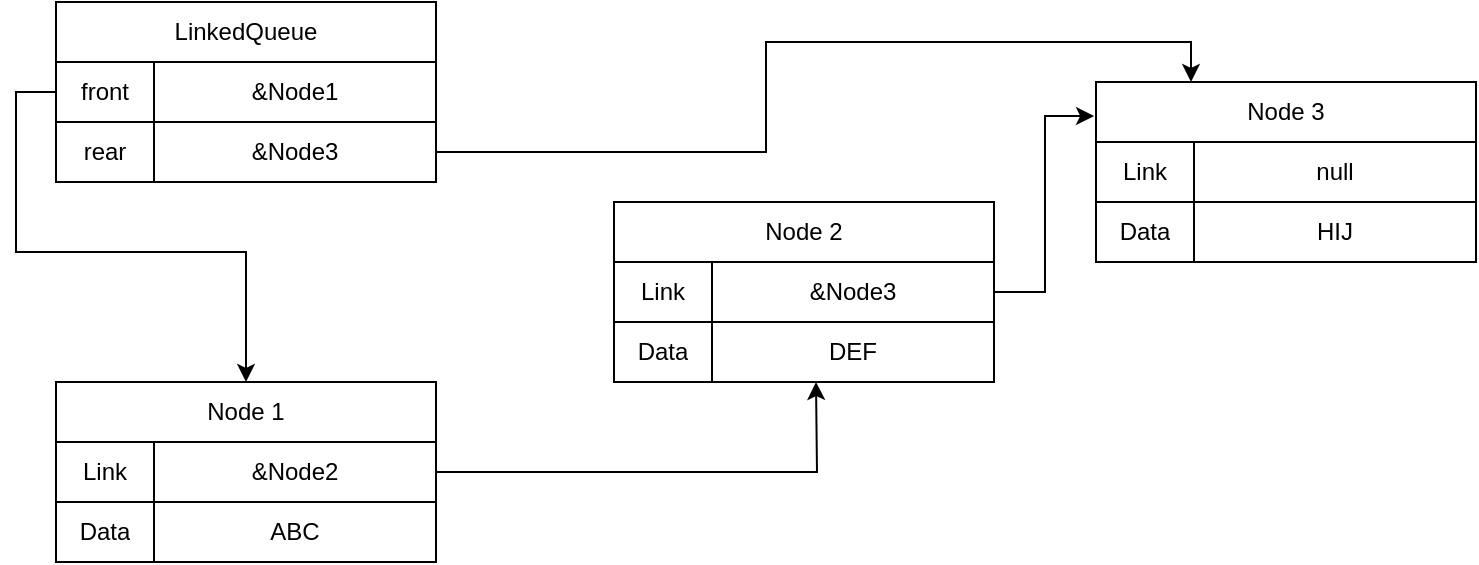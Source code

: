 <mxfile version="14.6.0" type="device"><diagram id="C5RBs43oDa-KdzZeNtuy" name="Page-1"><mxGraphModel dx="1422" dy="794" grid="1" gridSize="10" guides="1" tooltips="1" connect="1" arrows="1" fold="1" page="1" pageScale="1" pageWidth="827" pageHeight="1169" math="0" shadow="0"><root><mxCell id="WIyWlLk6GJQsqaUBKTNV-0"/><mxCell id="WIyWlLk6GJQsqaUBKTNV-1" parent="WIyWlLk6GJQsqaUBKTNV-0"/><mxCell id="pLvoLPzsbz6FdfaWbW-P-25" value="Node 1" style="shape=table;html=1;whiteSpace=wrap;startSize=30;container=1;collapsible=0;childLayout=tableLayout;" vertex="1" parent="WIyWlLk6GJQsqaUBKTNV-1"><mxGeometry x="40" y="230" width="190" height="90" as="geometry"/></mxCell><mxCell id="pLvoLPzsbz6FdfaWbW-P-29" value="" style="shape=partialRectangle;html=1;whiteSpace=wrap;collapsible=0;dropTarget=0;pointerEvents=0;fillColor=none;top=0;left=0;bottom=0;right=0;points=[[0,0.5],[1,0.5]];portConstraint=eastwest;" vertex="1" parent="pLvoLPzsbz6FdfaWbW-P-25"><mxGeometry y="30" width="190" height="30" as="geometry"/></mxCell><mxCell id="pLvoLPzsbz6FdfaWbW-P-30" value="Link" style="shape=partialRectangle;html=1;whiteSpace=wrap;connectable=0;overflow=hidden;fillColor=none;top=0;left=0;bottom=0;right=0;" vertex="1" parent="pLvoLPzsbz6FdfaWbW-P-29"><mxGeometry width="49" height="30" as="geometry"/></mxCell><mxCell id="pLvoLPzsbz6FdfaWbW-P-31" value="&lt;span&gt;&amp;amp;Node2&lt;/span&gt;" style="shape=partialRectangle;html=1;whiteSpace=wrap;connectable=0;overflow=hidden;fillColor=none;top=0;left=0;bottom=0;right=0;" vertex="1" parent="pLvoLPzsbz6FdfaWbW-P-29"><mxGeometry x="49" width="141" height="30" as="geometry"/></mxCell><mxCell id="pLvoLPzsbz6FdfaWbW-P-32" value="" style="shape=partialRectangle;html=1;whiteSpace=wrap;collapsible=0;dropTarget=0;pointerEvents=0;fillColor=none;top=0;left=0;bottom=0;right=0;points=[[0,0.5],[1,0.5]];portConstraint=eastwest;" vertex="1" parent="pLvoLPzsbz6FdfaWbW-P-25"><mxGeometry y="60" width="190" height="30" as="geometry"/></mxCell><mxCell id="pLvoLPzsbz6FdfaWbW-P-33" value="Data" style="shape=partialRectangle;html=1;whiteSpace=wrap;connectable=0;overflow=hidden;fillColor=none;top=0;left=0;bottom=0;right=0;" vertex="1" parent="pLvoLPzsbz6FdfaWbW-P-32"><mxGeometry width="49" height="30" as="geometry"/></mxCell><mxCell id="pLvoLPzsbz6FdfaWbW-P-34" value="ABC" style="shape=partialRectangle;html=1;whiteSpace=wrap;connectable=0;overflow=hidden;fillColor=none;top=0;left=0;bottom=0;right=0;" vertex="1" parent="pLvoLPzsbz6FdfaWbW-P-32"><mxGeometry x="49" width="141" height="30" as="geometry"/></mxCell><mxCell id="pLvoLPzsbz6FdfaWbW-P-47" value="LinkedQueue" style="shape=table;html=1;whiteSpace=wrap;startSize=30;container=1;collapsible=0;childLayout=tableLayout;" vertex="1" parent="WIyWlLk6GJQsqaUBKTNV-1"><mxGeometry x="40" y="40" width="190" height="90" as="geometry"/></mxCell><mxCell id="pLvoLPzsbz6FdfaWbW-P-48" value="" style="shape=partialRectangle;html=1;whiteSpace=wrap;collapsible=0;dropTarget=0;pointerEvents=0;fillColor=none;top=0;left=0;bottom=0;right=0;points=[[0,0.5],[1,0.5]];portConstraint=eastwest;" vertex="1" parent="pLvoLPzsbz6FdfaWbW-P-47"><mxGeometry y="30" width="190" height="30" as="geometry"/></mxCell><mxCell id="pLvoLPzsbz6FdfaWbW-P-49" value="front" style="shape=partialRectangle;html=1;whiteSpace=wrap;connectable=0;overflow=hidden;fillColor=none;top=0;left=0;bottom=0;right=0;" vertex="1" parent="pLvoLPzsbz6FdfaWbW-P-48"><mxGeometry width="49" height="30" as="geometry"/></mxCell><mxCell id="pLvoLPzsbz6FdfaWbW-P-50" value="&lt;span&gt;&amp;amp;Node1&lt;/span&gt;" style="shape=partialRectangle;html=1;whiteSpace=wrap;connectable=0;overflow=hidden;fillColor=none;top=0;left=0;bottom=0;right=0;" vertex="1" parent="pLvoLPzsbz6FdfaWbW-P-48"><mxGeometry x="49" width="141" height="30" as="geometry"/></mxCell><mxCell id="pLvoLPzsbz6FdfaWbW-P-51" value="" style="shape=partialRectangle;html=1;whiteSpace=wrap;collapsible=0;dropTarget=0;pointerEvents=0;fillColor=none;top=0;left=0;bottom=0;right=0;points=[[0,0.5],[1,0.5]];portConstraint=eastwest;" vertex="1" parent="pLvoLPzsbz6FdfaWbW-P-47"><mxGeometry y="60" width="190" height="30" as="geometry"/></mxCell><mxCell id="pLvoLPzsbz6FdfaWbW-P-52" value="rear" style="shape=partialRectangle;html=1;whiteSpace=wrap;connectable=0;overflow=hidden;fillColor=none;top=0;left=0;bottom=0;right=0;" vertex="1" parent="pLvoLPzsbz6FdfaWbW-P-51"><mxGeometry width="49" height="30" as="geometry"/></mxCell><mxCell id="pLvoLPzsbz6FdfaWbW-P-53" value="&amp;amp;Node3" style="shape=partialRectangle;html=1;whiteSpace=wrap;connectable=0;overflow=hidden;fillColor=none;top=0;left=0;bottom=0;right=0;" vertex="1" parent="pLvoLPzsbz6FdfaWbW-P-51"><mxGeometry x="49" width="141" height="30" as="geometry"/></mxCell><mxCell id="pLvoLPzsbz6FdfaWbW-P-79" style="edgeStyle=orthogonalEdgeStyle;rounded=0;orthogonalLoop=1;jettySize=auto;html=1;entryX=-0.005;entryY=0.189;entryDx=0;entryDy=0;entryPerimeter=0;" edge="1" parent="WIyWlLk6GJQsqaUBKTNV-1" source="pLvoLPzsbz6FdfaWbW-P-60" target="pLvoLPzsbz6FdfaWbW-P-72"><mxGeometry relative="1" as="geometry"/></mxCell><mxCell id="pLvoLPzsbz6FdfaWbW-P-60" value="Node 2" style="shape=table;html=1;whiteSpace=wrap;startSize=30;container=1;collapsible=0;childLayout=tableLayout;" vertex="1" parent="WIyWlLk6GJQsqaUBKTNV-1"><mxGeometry x="319" y="140" width="190" height="90" as="geometry"/></mxCell><mxCell id="pLvoLPzsbz6FdfaWbW-P-61" value="" style="shape=partialRectangle;html=1;whiteSpace=wrap;collapsible=0;dropTarget=0;pointerEvents=0;fillColor=none;top=0;left=0;bottom=0;right=0;points=[[0,0.5],[1,0.5]];portConstraint=eastwest;" vertex="1" parent="pLvoLPzsbz6FdfaWbW-P-60"><mxGeometry y="30" width="190" height="30" as="geometry"/></mxCell><mxCell id="pLvoLPzsbz6FdfaWbW-P-62" value="Link" style="shape=partialRectangle;html=1;whiteSpace=wrap;connectable=0;overflow=hidden;fillColor=none;top=0;left=0;bottom=0;right=0;" vertex="1" parent="pLvoLPzsbz6FdfaWbW-P-61"><mxGeometry width="49" height="30" as="geometry"/></mxCell><mxCell id="pLvoLPzsbz6FdfaWbW-P-63" value="&amp;amp;Node3" style="shape=partialRectangle;html=1;whiteSpace=wrap;connectable=0;overflow=hidden;fillColor=none;top=0;left=0;bottom=0;right=0;" vertex="1" parent="pLvoLPzsbz6FdfaWbW-P-61"><mxGeometry x="49" width="141" height="30" as="geometry"/></mxCell><mxCell id="pLvoLPzsbz6FdfaWbW-P-64" value="" style="shape=partialRectangle;html=1;whiteSpace=wrap;collapsible=0;dropTarget=0;pointerEvents=0;fillColor=none;top=0;left=0;bottom=0;right=0;points=[[0,0.5],[1,0.5]];portConstraint=eastwest;" vertex="1" parent="pLvoLPzsbz6FdfaWbW-P-60"><mxGeometry y="60" width="190" height="30" as="geometry"/></mxCell><mxCell id="pLvoLPzsbz6FdfaWbW-P-65" value="Data" style="shape=partialRectangle;html=1;whiteSpace=wrap;connectable=0;overflow=hidden;fillColor=none;top=0;left=0;bottom=0;right=0;" vertex="1" parent="pLvoLPzsbz6FdfaWbW-P-64"><mxGeometry width="49" height="30" as="geometry"/></mxCell><mxCell id="pLvoLPzsbz6FdfaWbW-P-66" value="DEF" style="shape=partialRectangle;html=1;whiteSpace=wrap;connectable=0;overflow=hidden;fillColor=none;top=0;left=0;bottom=0;right=0;" vertex="1" parent="pLvoLPzsbz6FdfaWbW-P-64"><mxGeometry x="49" width="141" height="30" as="geometry"/></mxCell><mxCell id="pLvoLPzsbz6FdfaWbW-P-67" style="edgeStyle=orthogonalEdgeStyle;rounded=0;orthogonalLoop=1;jettySize=auto;html=1;" edge="1" parent="WIyWlLk6GJQsqaUBKTNV-1" source="pLvoLPzsbz6FdfaWbW-P-29"><mxGeometry relative="1" as="geometry"><mxPoint x="420" y="230" as="targetPoint"/></mxGeometry></mxCell><mxCell id="pLvoLPzsbz6FdfaWbW-P-68" style="edgeStyle=orthogonalEdgeStyle;rounded=0;orthogonalLoop=1;jettySize=auto;html=1;exitX=0;exitY=0.5;exitDx=0;exitDy=0;" edge="1" parent="WIyWlLk6GJQsqaUBKTNV-1" source="pLvoLPzsbz6FdfaWbW-P-48" target="pLvoLPzsbz6FdfaWbW-P-25"><mxGeometry relative="1" as="geometry"/></mxCell><mxCell id="pLvoLPzsbz6FdfaWbW-P-72" value="Node 3" style="shape=table;html=1;whiteSpace=wrap;startSize=30;container=1;collapsible=0;childLayout=tableLayout;" vertex="1" parent="WIyWlLk6GJQsqaUBKTNV-1"><mxGeometry x="560" y="80" width="190" height="90" as="geometry"/></mxCell><mxCell id="pLvoLPzsbz6FdfaWbW-P-73" value="" style="shape=partialRectangle;html=1;whiteSpace=wrap;collapsible=0;dropTarget=0;pointerEvents=0;fillColor=none;top=0;left=0;bottom=0;right=0;points=[[0,0.5],[1,0.5]];portConstraint=eastwest;" vertex="1" parent="pLvoLPzsbz6FdfaWbW-P-72"><mxGeometry y="30" width="190" height="30" as="geometry"/></mxCell><mxCell id="pLvoLPzsbz6FdfaWbW-P-74" value="Link" style="shape=partialRectangle;html=1;whiteSpace=wrap;connectable=0;overflow=hidden;fillColor=none;top=0;left=0;bottom=0;right=0;" vertex="1" parent="pLvoLPzsbz6FdfaWbW-P-73"><mxGeometry width="49" height="30" as="geometry"/></mxCell><mxCell id="pLvoLPzsbz6FdfaWbW-P-75" value="null" style="shape=partialRectangle;html=1;whiteSpace=wrap;connectable=0;overflow=hidden;fillColor=none;top=0;left=0;bottom=0;right=0;" vertex="1" parent="pLvoLPzsbz6FdfaWbW-P-73"><mxGeometry x="49" width="141" height="30" as="geometry"/></mxCell><mxCell id="pLvoLPzsbz6FdfaWbW-P-76" value="" style="shape=partialRectangle;html=1;whiteSpace=wrap;collapsible=0;dropTarget=0;pointerEvents=0;fillColor=none;top=0;left=0;bottom=0;right=0;points=[[0,0.5],[1,0.5]];portConstraint=eastwest;" vertex="1" parent="pLvoLPzsbz6FdfaWbW-P-72"><mxGeometry y="60" width="190" height="30" as="geometry"/></mxCell><mxCell id="pLvoLPzsbz6FdfaWbW-P-77" value="Data" style="shape=partialRectangle;html=1;whiteSpace=wrap;connectable=0;overflow=hidden;fillColor=none;top=0;left=0;bottom=0;right=0;" vertex="1" parent="pLvoLPzsbz6FdfaWbW-P-76"><mxGeometry width="49" height="30" as="geometry"/></mxCell><mxCell id="pLvoLPzsbz6FdfaWbW-P-78" value="HIJ" style="shape=partialRectangle;html=1;whiteSpace=wrap;connectable=0;overflow=hidden;fillColor=none;top=0;left=0;bottom=0;right=0;" vertex="1" parent="pLvoLPzsbz6FdfaWbW-P-76"><mxGeometry x="49" width="141" height="30" as="geometry"/></mxCell><mxCell id="pLvoLPzsbz6FdfaWbW-P-80" style="edgeStyle=orthogonalEdgeStyle;rounded=0;orthogonalLoop=1;jettySize=auto;html=1;entryX=0.25;entryY=0;entryDx=0;entryDy=0;" edge="1" parent="WIyWlLk6GJQsqaUBKTNV-1" source="pLvoLPzsbz6FdfaWbW-P-51" target="pLvoLPzsbz6FdfaWbW-P-72"><mxGeometry relative="1" as="geometry"/></mxCell></root></mxGraphModel></diagram></mxfile>